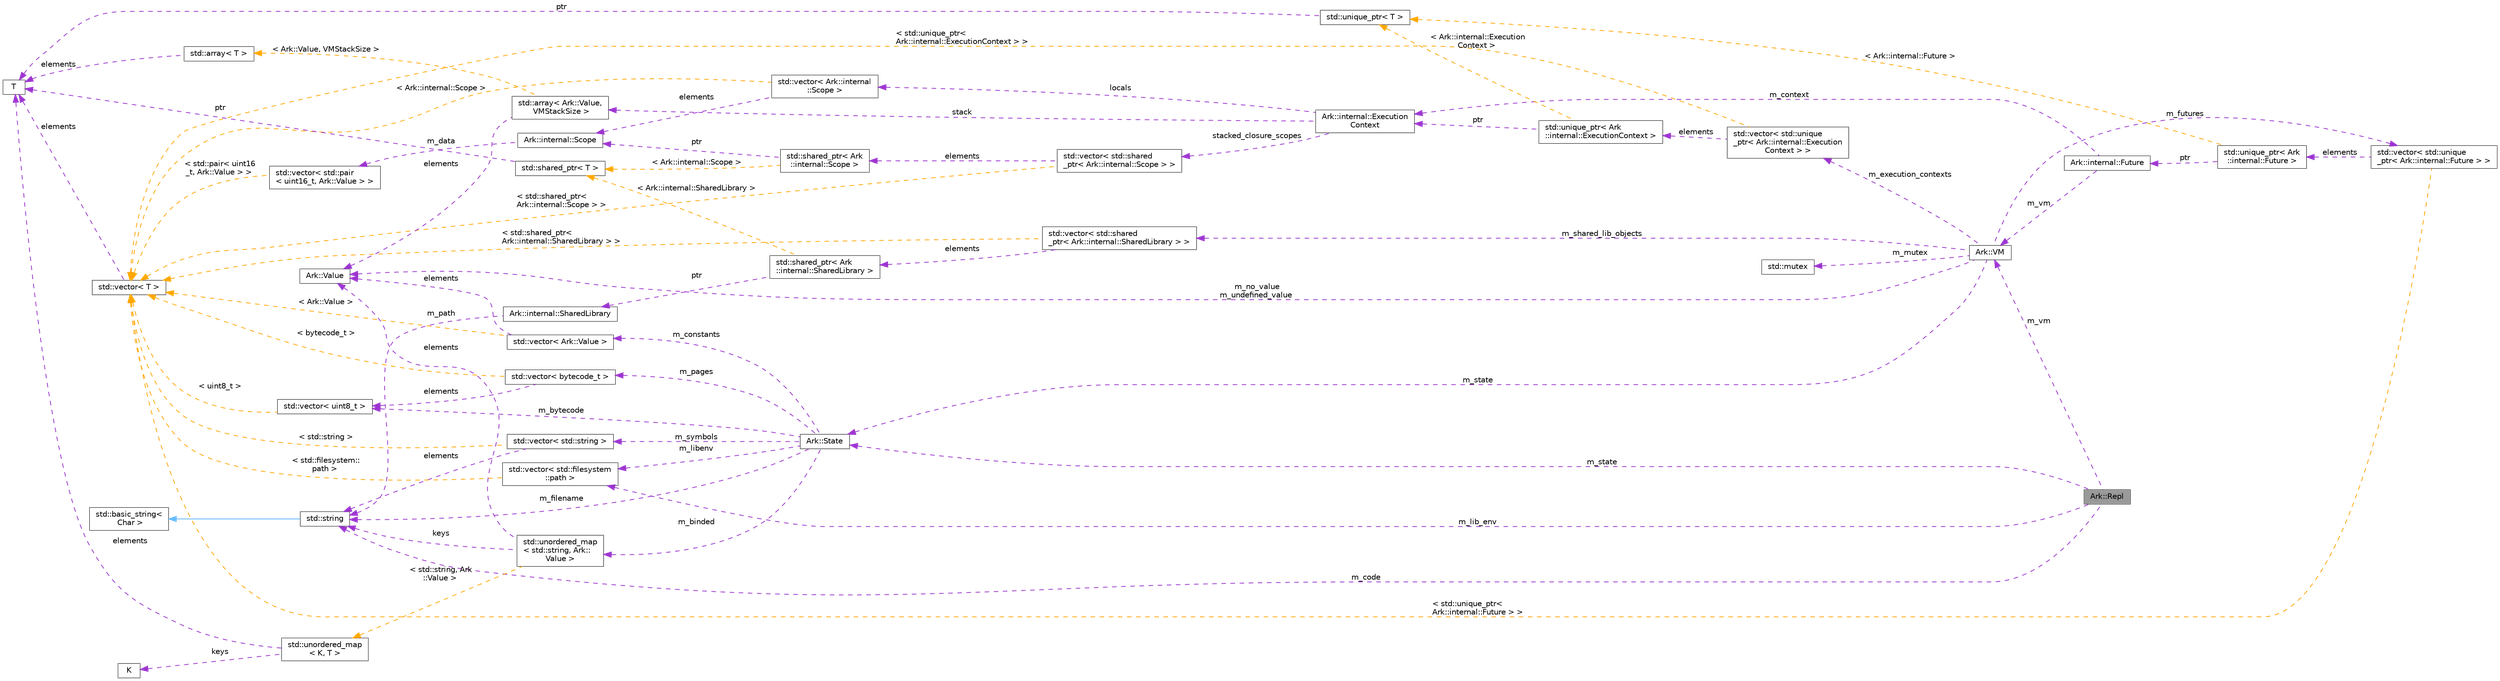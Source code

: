 digraph "Ark::Repl"
{
 // INTERACTIVE_SVG=YES
 // LATEX_PDF_SIZE
  bgcolor="transparent";
  edge [fontname=Helvetica,fontsize=10,labelfontname=Helvetica,labelfontsize=10];
  node [fontname=Helvetica,fontsize=10,shape=box,height=0.2,width=0.4];
  rankdir="LR";
  Node1 [label="Ark::Repl",height=0.2,width=0.4,color="gray40", fillcolor="grey60", style="filled", fontcolor="black",tooltip=" "];
  Node2 -> Node1 [dir="back",color="darkorchid3",style="dashed",label=" m_code" ];
  Node2 [label="std::string",height=0.2,width=0.4,color="gray40", fillcolor="white", style="filled",tooltip=" "];
  Node3 -> Node2 [dir="back",color="steelblue1",style="solid"];
  Node3 [label="std::basic_string\<\l Char \>",height=0.2,width=0.4,color="gray40", fillcolor="white", style="filled",tooltip=" "];
  Node4 -> Node1 [dir="back",color="darkorchid3",style="dashed",label=" m_lib_env" ];
  Node4 [label="std::vector\< std::filesystem\l::path \>",height=0.2,width=0.4,color="gray40", fillcolor="white", style="filled",tooltip=" "];
  Node5 -> Node4 [dir="back",color="orange",style="dashed",label=" \< std::filesystem::\lpath \>" ];
  Node5 [label="std::vector\< T \>",height=0.2,width=0.4,color="gray40", fillcolor="white", style="filled",tooltip=" "];
  Node6 -> Node5 [dir="back",color="darkorchid3",style="dashed",label=" elements" ];
  Node6 [label="T",height=0.2,width=0.4,color="gray40", fillcolor="white", style="filled",tooltip=" "];
  Node7 -> Node1 [dir="back",color="darkorchid3",style="dashed",label=" m_state" ];
  Node7 [label="Ark::State",height=0.2,width=0.4,color="gray40", fillcolor="white", style="filled",URL="$d1/d37/classArk_1_1State.html",tooltip="Ark state to handle the dirty job of loading and compiling ArkScript code."];
  Node8 -> Node7 [dir="back",color="darkorchid3",style="dashed",label=" m_bytecode" ];
  Node8 [label="std::vector\< uint8_t \>",height=0.2,width=0.4,color="gray40", fillcolor="white", style="filled",tooltip=" "];
  Node5 -> Node8 [dir="back",color="orange",style="dashed",label=" \< uint8_t \>" ];
  Node4 -> Node7 [dir="back",color="darkorchid3",style="dashed",label=" m_libenv" ];
  Node2 -> Node7 [dir="back",color="darkorchid3",style="dashed",label=" m_filename" ];
  Node9 -> Node7 [dir="back",color="darkorchid3",style="dashed",label=" m_symbols" ];
  Node9 [label="std::vector\< std::string \>",height=0.2,width=0.4,color="gray40", fillcolor="white", style="filled",tooltip=" "];
  Node2 -> Node9 [dir="back",color="darkorchid3",style="dashed",label=" elements" ];
  Node5 -> Node9 [dir="back",color="orange",style="dashed",label=" \< std::string \>" ];
  Node10 -> Node7 [dir="back",color="darkorchid3",style="dashed",label=" m_constants" ];
  Node10 [label="std::vector\< Ark::Value \>",height=0.2,width=0.4,color="gray40", fillcolor="white", style="filled",tooltip=" "];
  Node11 -> Node10 [dir="back",color="darkorchid3",style="dashed",label=" elements" ];
  Node11 [label="Ark::Value",height=0.2,width=0.4,color="gray40", fillcolor="white", style="filled",URL="$d3/d90/classArk_1_1Value.html",tooltip=" "];
  Node5 -> Node10 [dir="back",color="orange",style="dashed",label=" \< Ark::Value \>" ];
  Node12 -> Node7 [dir="back",color="darkorchid3",style="dashed",label=" m_pages" ];
  Node12 [label="std::vector\< bytecode_t \>",height=0.2,width=0.4,color="gray40", fillcolor="white", style="filled",tooltip=" "];
  Node8 -> Node12 [dir="back",color="darkorchid3",style="dashed",label=" elements" ];
  Node5 -> Node12 [dir="back",color="orange",style="dashed",label=" \< bytecode_t \>" ];
  Node13 -> Node7 [dir="back",color="darkorchid3",style="dashed",label=" m_binded" ];
  Node13 [label="std::unordered_map\l\< std::string, Ark::\lValue \>",height=0.2,width=0.4,color="gray40", fillcolor="white", style="filled",tooltip=" "];
  Node2 -> Node13 [dir="back",color="darkorchid3",style="dashed",label=" keys" ];
  Node11 -> Node13 [dir="back",color="darkorchid3",style="dashed",label=" elements" ];
  Node14 -> Node13 [dir="back",color="orange",style="dashed",label=" \< std::string, Ark\l::Value \>" ];
  Node14 [label="std::unordered_map\l\< K, T \>",height=0.2,width=0.4,color="gray40", fillcolor="white", style="filled",tooltip=" "];
  Node15 -> Node14 [dir="back",color="darkorchid3",style="dashed",label=" keys" ];
  Node15 [label="K",height=0.2,width=0.4,color="gray40", fillcolor="white", style="filled",tooltip=" "];
  Node6 -> Node14 [dir="back",color="darkorchid3",style="dashed",label=" elements" ];
  Node16 -> Node1 [dir="back",color="darkorchid3",style="dashed",label=" m_vm" ];
  Node16 [label="Ark::VM",height=0.2,width=0.4,color="gray40", fillcolor="white", style="filled",URL="$d2/d93/classArk_1_1VM.html",tooltip="The ArkScript virtual machine, executing ArkScript bytecode."];
  Node7 -> Node16 [dir="back",color="darkorchid3",style="dashed",label=" m_state" ];
  Node17 -> Node16 [dir="back",color="darkorchid3",style="dashed",label=" m_execution_contexts" ];
  Node17 [label="std::vector\< std::unique\l_ptr\< Ark::internal::Execution\lContext \> \>",height=0.2,width=0.4,color="gray40", fillcolor="white", style="filled",tooltip=" "];
  Node18 -> Node17 [dir="back",color="darkorchid3",style="dashed",label=" elements" ];
  Node18 [label="std::unique_ptr\< Ark\l::internal::ExecutionContext \>",height=0.2,width=0.4,color="gray40", fillcolor="white", style="filled",tooltip=" "];
  Node19 -> Node18 [dir="back",color="darkorchid3",style="dashed",label=" ptr" ];
  Node19 [label="Ark::internal::Execution\lContext",height=0.2,width=0.4,color="gray40", fillcolor="white", style="filled",URL="$d0/daf/structArk_1_1internal_1_1ExecutionContext.html",tooltip=" "];
  Node20 -> Node19 [dir="back",color="darkorchid3",style="dashed",label=" stack" ];
  Node20 [label="std::array\< Ark::Value,\l VMStackSize \>",height=0.2,width=0.4,color="gray40", fillcolor="white", style="filled",tooltip=" "];
  Node11 -> Node20 [dir="back",color="darkorchid3",style="dashed",label=" elements" ];
  Node21 -> Node20 [dir="back",color="orange",style="dashed",label=" \< Ark::Value, VMStackSize \>" ];
  Node21 [label="std::array\< T \>",height=0.2,width=0.4,color="gray40", fillcolor="white", style="filled",tooltip=" "];
  Node6 -> Node21 [dir="back",color="darkorchid3",style="dashed",label=" elements" ];
  Node22 -> Node19 [dir="back",color="darkorchid3",style="dashed",label=" stacked_closure_scopes" ];
  Node22 [label="std::vector\< std::shared\l_ptr\< Ark::internal::Scope \> \>",height=0.2,width=0.4,color="gray40", fillcolor="white", style="filled",tooltip=" "];
  Node23 -> Node22 [dir="back",color="darkorchid3",style="dashed",label=" elements" ];
  Node23 [label="std::shared_ptr\< Ark\l::internal::Scope \>",height=0.2,width=0.4,color="gray40", fillcolor="white", style="filled",tooltip=" "];
  Node24 -> Node23 [dir="back",color="darkorchid3",style="dashed",label=" ptr" ];
  Node24 [label="Ark::internal::Scope",height=0.2,width=0.4,color="gray40", fillcolor="white", style="filled",URL="$d5/d74/classArk_1_1internal_1_1Scope.html",tooltip="A class to handle the VM scope more efficiently."];
  Node25 -> Node24 [dir="back",color="darkorchid3",style="dashed",label=" m_data" ];
  Node25 [label="std::vector\< std::pair\l\< uint16_t, Ark::Value \> \>",height=0.2,width=0.4,color="gray40", fillcolor="white", style="filled",tooltip=" "];
  Node5 -> Node25 [dir="back",color="orange",style="dashed",label=" \< std::pair\< uint16\l_t, Ark::Value \> \>" ];
  Node26 -> Node23 [dir="back",color="orange",style="dashed",label=" \< Ark::internal::Scope \>" ];
  Node26 [label="std::shared_ptr\< T \>",height=0.2,width=0.4,color="gray40", fillcolor="white", style="filled",tooltip=" "];
  Node6 -> Node26 [dir="back",color="darkorchid3",style="dashed",label=" ptr" ];
  Node5 -> Node22 [dir="back",color="orange",style="dashed",label=" \< std::shared_ptr\<\l Ark::internal::Scope \> \>" ];
  Node27 -> Node19 [dir="back",color="darkorchid3",style="dashed",label=" locals" ];
  Node27 [label="std::vector\< Ark::internal\l::Scope \>",height=0.2,width=0.4,color="gray40", fillcolor="white", style="filled",tooltip=" "];
  Node24 -> Node27 [dir="back",color="darkorchid3",style="dashed",label=" elements" ];
  Node5 -> Node27 [dir="back",color="orange",style="dashed",label=" \< Ark::internal::Scope \>" ];
  Node28 -> Node18 [dir="back",color="orange",style="dashed",label=" \< Ark::internal::Execution\lContext \>" ];
  Node28 [label="std::unique_ptr\< T \>",height=0.2,width=0.4,color="gray40", fillcolor="white", style="filled",tooltip=" "];
  Node6 -> Node28 [dir="back",color="darkorchid3",style="dashed",label=" ptr" ];
  Node5 -> Node17 [dir="back",color="orange",style="dashed",label=" \< std::unique_ptr\<\l Ark::internal::ExecutionContext \> \>" ];
  Node29 -> Node16 [dir="back",color="darkorchid3",style="dashed",label=" m_mutex" ];
  Node29 [label="std::mutex",height=0.2,width=0.4,color="gray40", fillcolor="white", style="filled",tooltip=" "];
  Node30 -> Node16 [dir="back",color="darkorchid3",style="dashed",label=" m_shared_lib_objects" ];
  Node30 [label="std::vector\< std::shared\l_ptr\< Ark::internal::SharedLibrary \> \>",height=0.2,width=0.4,color="gray40", fillcolor="white", style="filled",tooltip=" "];
  Node31 -> Node30 [dir="back",color="darkorchid3",style="dashed",label=" elements" ];
  Node31 [label="std::shared_ptr\< Ark\l::internal::SharedLibrary \>",height=0.2,width=0.4,color="gray40", fillcolor="white", style="filled",tooltip=" "];
  Node32 -> Node31 [dir="back",color="darkorchid3",style="dashed",label=" ptr" ];
  Node32 [label="Ark::internal::SharedLibrary",height=0.2,width=0.4,color="gray40", fillcolor="white", style="filled",URL="$d0/d8a/classArk_1_1internal_1_1SharedLibrary.html",tooltip="Handling a shared library as an ArkScript plugin."];
  Node2 -> Node32 [dir="back",color="darkorchid3",style="dashed",label=" m_path" ];
  Node26 -> Node31 [dir="back",color="orange",style="dashed",label=" \< Ark::internal::SharedLibrary \>" ];
  Node5 -> Node30 [dir="back",color="orange",style="dashed",label=" \< std::shared_ptr\<\l Ark::internal::SharedLibrary \> \>" ];
  Node33 -> Node16 [dir="back",color="darkorchid3",style="dashed",label=" m_futures" ];
  Node33 [label="std::vector\< std::unique\l_ptr\< Ark::internal::Future \> \>",height=0.2,width=0.4,color="gray40", fillcolor="white", style="filled",tooltip=" "];
  Node34 -> Node33 [dir="back",color="darkorchid3",style="dashed",label=" elements" ];
  Node34 [label="std::unique_ptr\< Ark\l::internal::Future \>",height=0.2,width=0.4,color="gray40", fillcolor="white", style="filled",tooltip=" "];
  Node35 -> Node34 [dir="back",color="darkorchid3",style="dashed",label=" ptr" ];
  Node35 [label="Ark::internal::Future",height=0.2,width=0.4,color="gray40", fillcolor="white", style="filled",URL="$d4/d6d/classArk_1_1internal_1_1Future.html",tooltip=" "];
  Node19 -> Node35 [dir="back",color="darkorchid3",style="dashed",label=" m_context" ];
  Node16 -> Node35 [dir="back",color="darkorchid3",style="dashed",label=" m_vm" ];
  Node28 -> Node34 [dir="back",color="orange",style="dashed",label=" \< Ark::internal::Future \>" ];
  Node5 -> Node33 [dir="back",color="orange",style="dashed",label=" \< std::unique_ptr\<\l Ark::internal::Future \> \>" ];
  Node11 -> Node16 [dir="back",color="darkorchid3",style="dashed",label=" m_no_value\nm_undefined_value" ];
}
